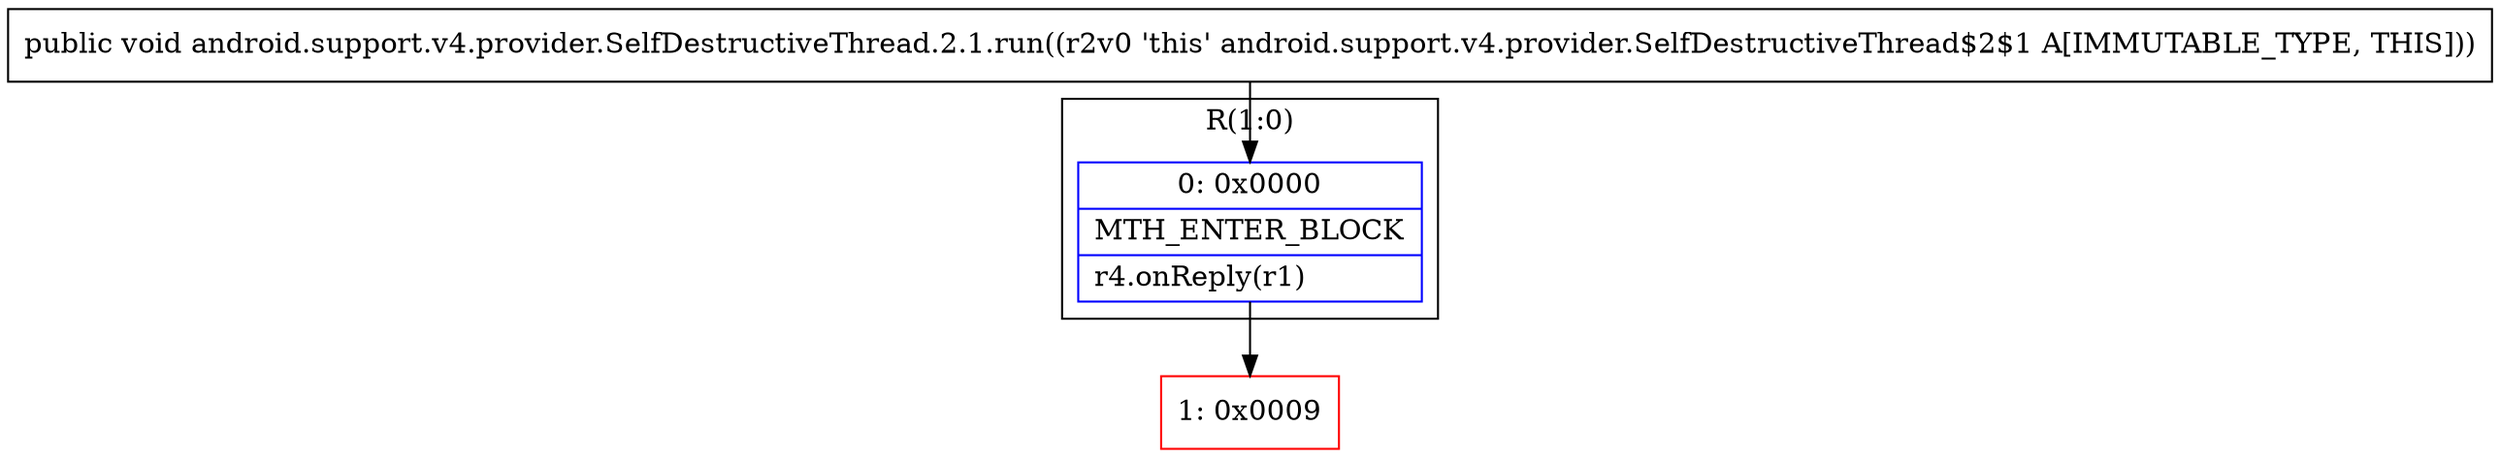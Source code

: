 digraph "CFG forandroid.support.v4.provider.SelfDestructiveThread.2.1.run()V" {
subgraph cluster_Region_1718296235 {
label = "R(1:0)";
node [shape=record,color=blue];
Node_0 [shape=record,label="{0\:\ 0x0000|MTH_ENTER_BLOCK\l|r4.onReply(r1)\l}"];
}
Node_1 [shape=record,color=red,label="{1\:\ 0x0009}"];
MethodNode[shape=record,label="{public void android.support.v4.provider.SelfDestructiveThread.2.1.run((r2v0 'this' android.support.v4.provider.SelfDestructiveThread$2$1 A[IMMUTABLE_TYPE, THIS])) }"];
MethodNode -> Node_0;
Node_0 -> Node_1;
}

